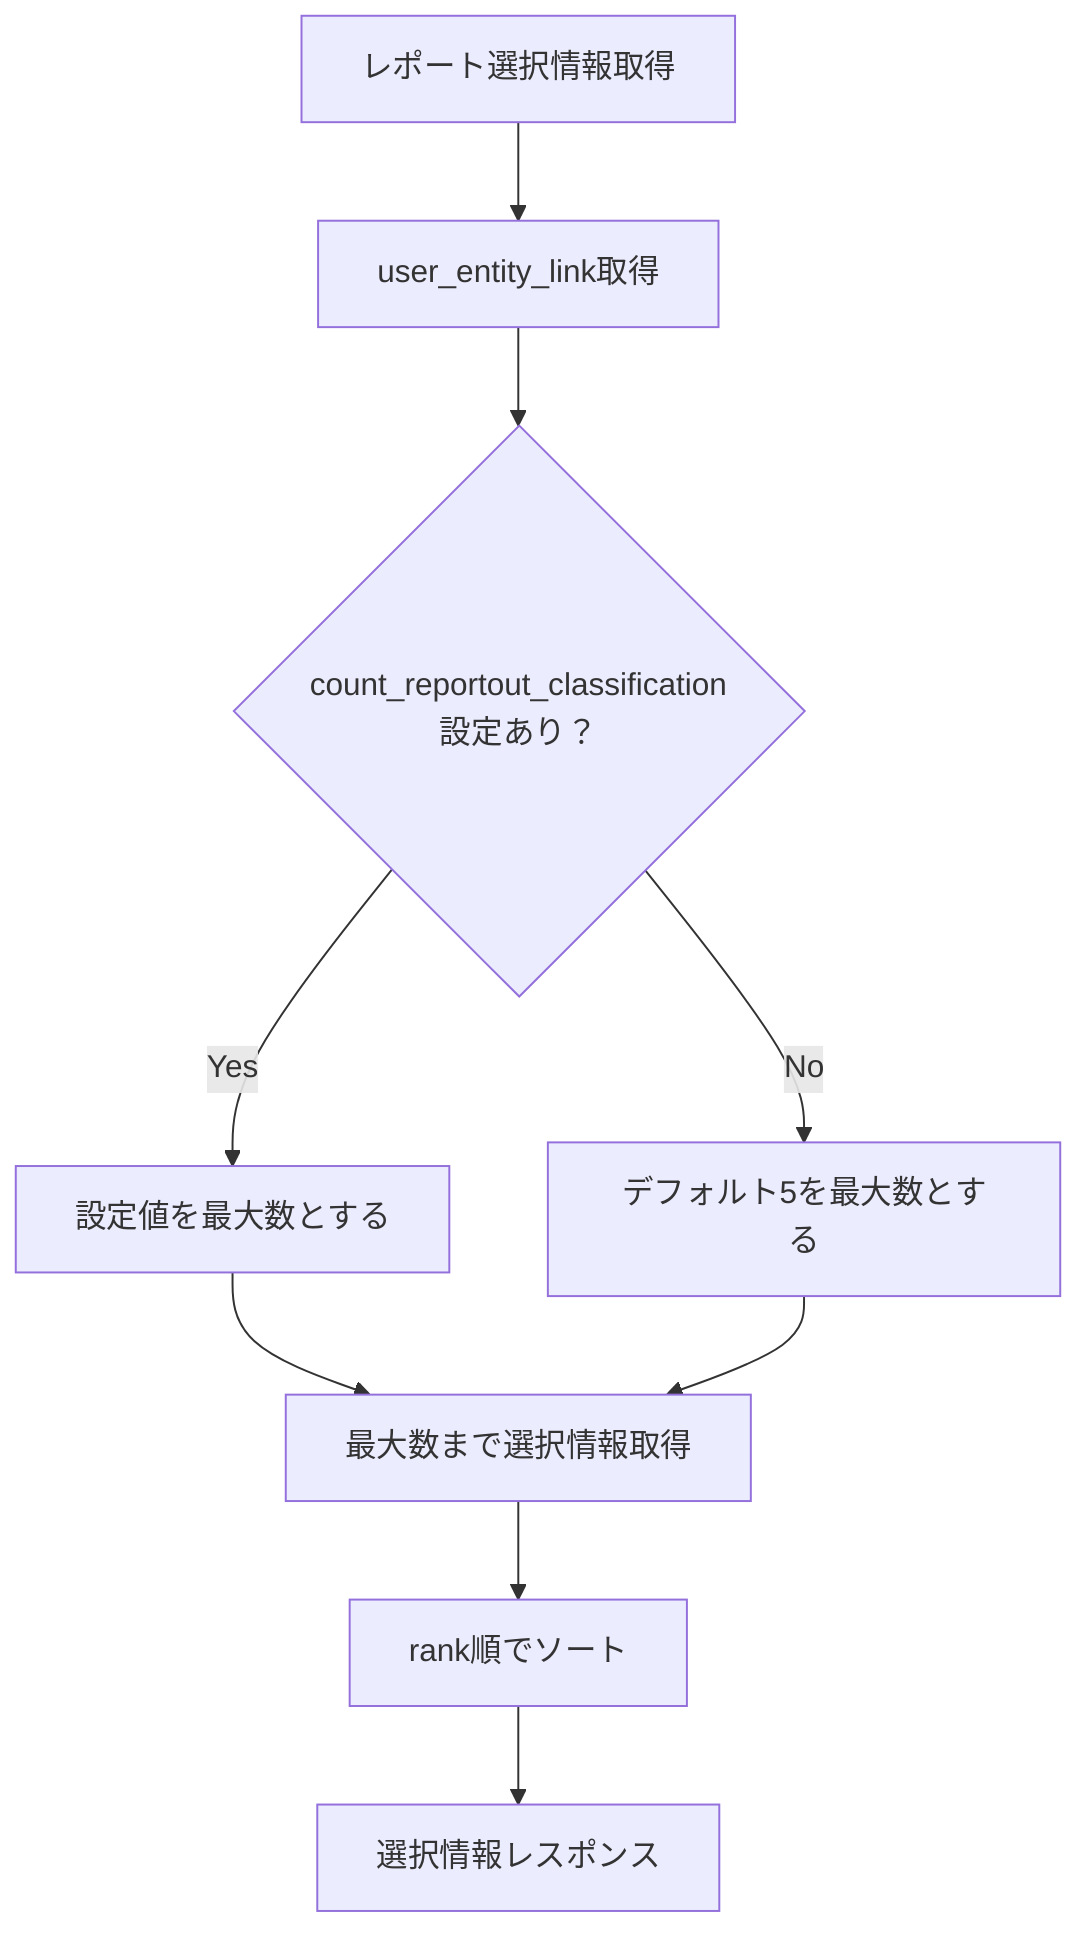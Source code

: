 graph TD
    A[レポート選択情報取得] --> B[user_entity_link取得]
    B --> C{count_reportout_classification設定あり？}
    C -->|Yes| D[設定値を最大数とする]
    C -->|No| E[デフォルト5を最大数とする]
    D --> F[最大数まで選択情報取得]
    E --> F
    F --> G[rank順でソート]
    G --> H[選択情報レスポンス]